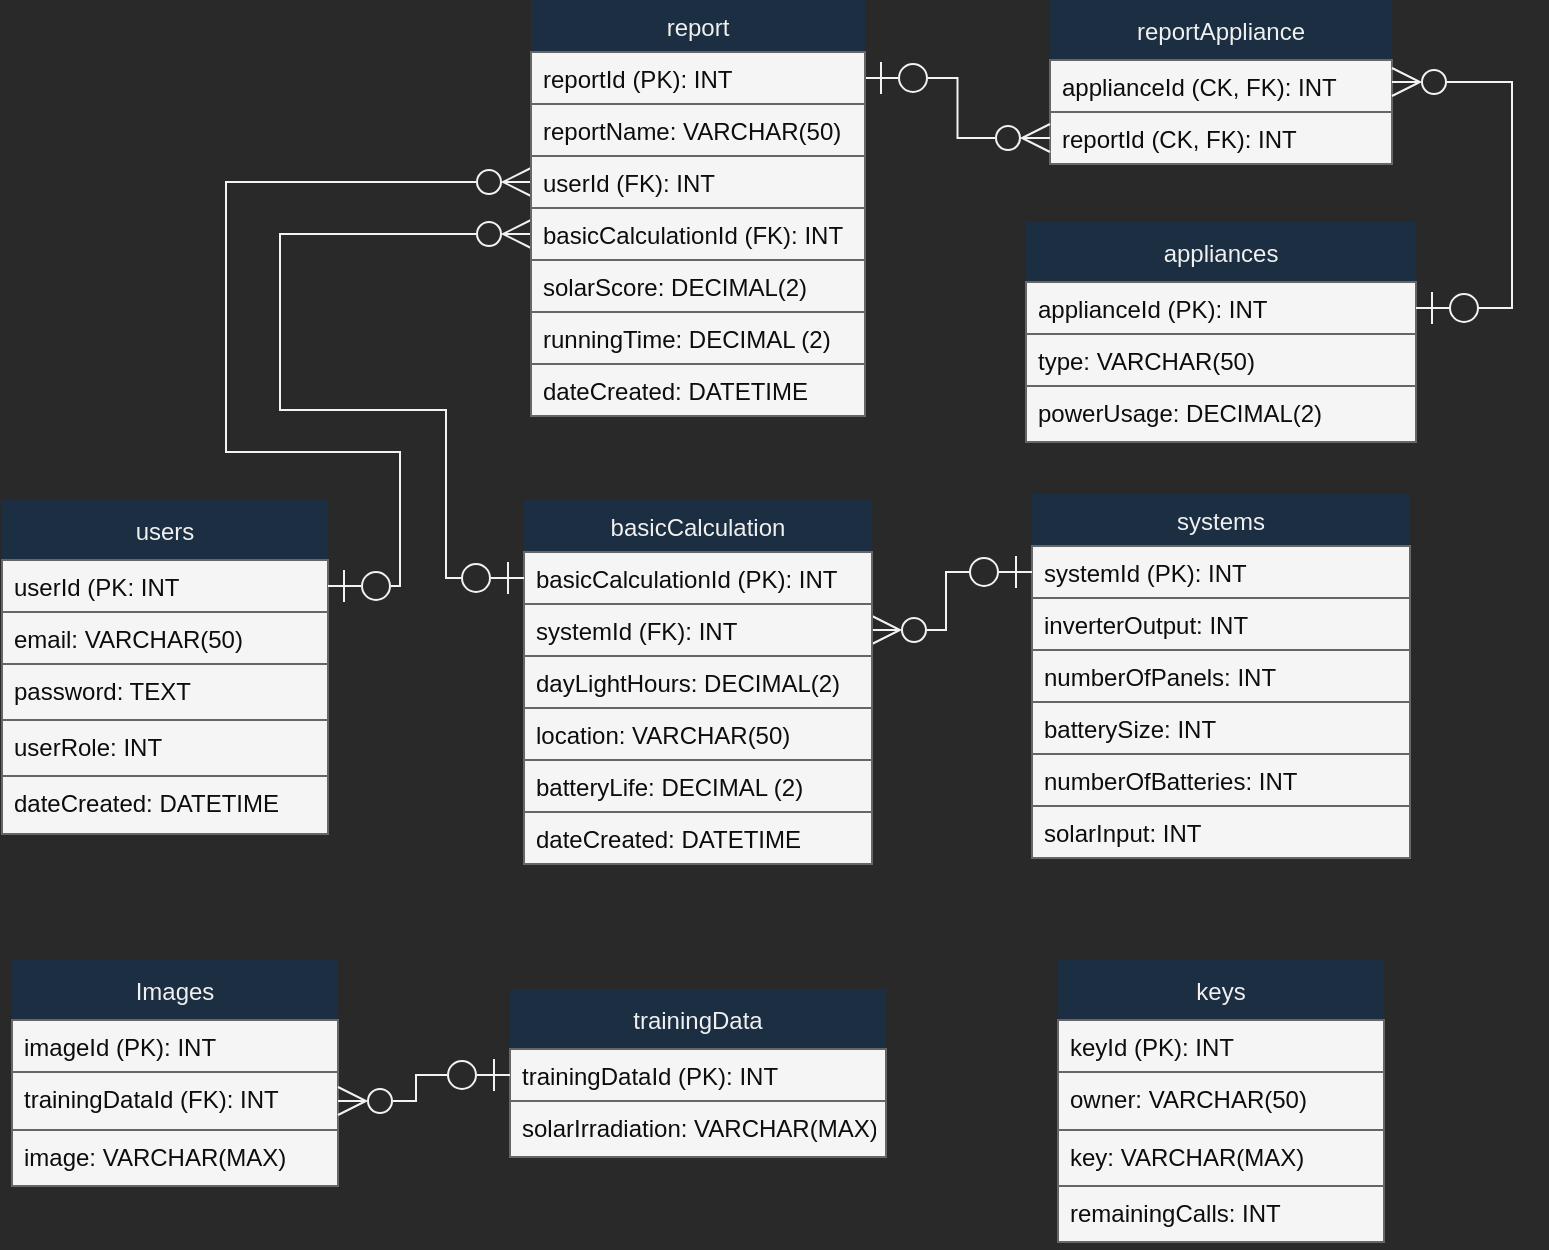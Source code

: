 <mxfile>
    <diagram id="t39LJJXt5e7Rwhi7-xqu" name="Page-1">
        <mxGraphModel dx="1097" dy="792" grid="0" gridSize="10" guides="1" tooltips="1" connect="1" arrows="1" fold="1" page="1" pageScale="1" pageWidth="850" pageHeight="1100" background="#292929" math="0" shadow="0">
            <root>
                <mxCell id="0"/>
                <mxCell id="1" parent="0"/>
                <object label="users" userRole="int" id="2">
                    <mxCell style="swimlane;fontStyle=0;childLayout=stackLayout;horizontal=1;startSize=30;fillColor=#1B2E42;horizontalStack=0;resizeParent=1;resizeParentMax=0;resizeLast=0;collapsible=1;marginBottom=0;gradientColor=none;strokeColor=none;rounded=0;fontColor=#F0F0F0;" parent="1" vertex="1">
                        <mxGeometry x="37" y="276" width="163" height="167" as="geometry">
                            <mxRectangle x="118" y="364" width="64" height="30" as="alternateBounds"/>
                        </mxGeometry>
                    </mxCell>
                </object>
                <mxCell id="3" value="userId (PK: INT" style="text;strokeColor=#666666;fillColor=#f5f5f5;align=left;verticalAlign=top;spacingLeft=4;spacingRight=4;overflow=hidden;rotatable=0;points=[[0,0.5],[1,0.5]];portConstraint=eastwest;gradientColor=none;fontColor=#0d0d0d;rounded=0;" parent="2" vertex="1">
                    <mxGeometry y="30" width="163" height="26" as="geometry"/>
                </mxCell>
                <mxCell id="4" value="email: VARCHAR(50)" style="text;strokeColor=#666666;fillColor=#f5f5f5;align=left;verticalAlign=top;spacingLeft=4;spacingRight=4;overflow=hidden;rotatable=0;points=[[0,0.5],[1,0.5]];portConstraint=eastwest;gradientColor=none;fontColor=#0d0d0d;rounded=0;" parent="2" vertex="1">
                    <mxGeometry y="56" width="163" height="26" as="geometry"/>
                </mxCell>
                <mxCell id="5" value="password: TEXT" style="text;strokeColor=#666666;fillColor=#f5f5f5;align=left;verticalAlign=top;spacingLeft=4;spacingRight=4;overflow=hidden;rotatable=0;points=[[0,0.5],[1,0.5]];portConstraint=eastwest;gradientColor=none;fontColor=#0d0d0d;rounded=0;" parent="2" vertex="1">
                    <mxGeometry y="82" width="163" height="28" as="geometry"/>
                </mxCell>
                <mxCell id="69" value="userRole: INT" style="text;strokeColor=#666666;fillColor=#f5f5f5;align=left;verticalAlign=top;spacingLeft=4;spacingRight=4;overflow=hidden;rotatable=0;points=[[0,0.5],[1,0.5]];portConstraint=eastwest;gradientColor=none;fontColor=#0d0d0d;rounded=0;" parent="2" vertex="1">
                    <mxGeometry y="110" width="163" height="28" as="geometry"/>
                </mxCell>
                <mxCell id="6" value="dateCreated: DATETIME" style="text;strokeColor=#666666;fillColor=#f5f5f5;align=left;verticalAlign=top;spacingLeft=4;spacingRight=4;overflow=hidden;rotatable=0;points=[[0,0.5],[1,0.5]];portConstraint=eastwest;gradientColor=none;fontColor=#0d0d0d;rounded=0;" parent="2" vertex="1">
                    <mxGeometry y="138" width="163" height="29" as="geometry"/>
                </mxCell>
                <mxCell id="7" value="systems" style="swimlane;fontStyle=0;childLayout=stackLayout;horizontal=1;startSize=26;fillColor=#1B2E42;horizontalStack=0;resizeParent=1;resizeParentMax=0;resizeLast=0;collapsible=1;marginBottom=0;gradientColor=none;strokeColor=none;rounded=0;fontColor=#F0F0F0;" parent="1" vertex="1">
                    <mxGeometry x="552" y="273" width="189" height="182" as="geometry"/>
                </mxCell>
                <mxCell id="8" value="systemId (PK): INT" style="text;strokeColor=#666666;fillColor=#f5f5f5;align=left;verticalAlign=top;spacingLeft=4;spacingRight=4;overflow=hidden;rotatable=0;points=[[0,0.5],[1,0.5]];portConstraint=eastwest;gradientColor=none;fontColor=#0d0d0d;rounded=0;" parent="7" vertex="1">
                    <mxGeometry y="26" width="189" height="26" as="geometry"/>
                </mxCell>
                <mxCell id="10" value="inverterOutput: INT" style="text;strokeColor=#666666;fillColor=#f5f5f5;align=left;verticalAlign=top;spacingLeft=4;spacingRight=4;overflow=hidden;rotatable=0;points=[[0,0.5],[1,0.5]];portConstraint=eastwest;gradientColor=none;fontColor=#0d0d0d;rounded=0;" parent="7" vertex="1">
                    <mxGeometry y="52" width="189" height="26" as="geometry"/>
                </mxCell>
                <mxCell id="11" value="numberOfPanels: INT" style="text;strokeColor=#666666;fillColor=#f5f5f5;align=left;verticalAlign=top;spacingLeft=4;spacingRight=4;overflow=hidden;rotatable=0;points=[[0,0.5],[1,0.5]];portConstraint=eastwest;gradientColor=none;fontColor=#0d0d0d;rounded=0;" parent="7" vertex="1">
                    <mxGeometry y="78" width="189" height="26" as="geometry"/>
                </mxCell>
                <mxCell id="54" value="batterySize: INT" style="text;strokeColor=#666666;fillColor=#f5f5f5;align=left;verticalAlign=top;spacingLeft=4;spacingRight=4;overflow=hidden;rotatable=0;points=[[0,0.5],[1,0.5]];portConstraint=eastwest;gradientColor=none;fontColor=#0d0d0d;rounded=0;" parent="7" vertex="1">
                    <mxGeometry y="104" width="189" height="26" as="geometry"/>
                </mxCell>
                <mxCell id="77" value="numberOfBatteries: INT" style="text;strokeColor=#666666;fillColor=#f5f5f5;align=left;verticalAlign=top;spacingLeft=4;spacingRight=4;overflow=hidden;rotatable=0;points=[[0,0.5],[1,0.5]];portConstraint=eastwest;gradientColor=none;fontColor=#0d0d0d;rounded=0;" parent="7" vertex="1">
                    <mxGeometry y="130" width="189" height="26" as="geometry"/>
                </mxCell>
                <mxCell id="13" value="solarInput: INT" style="text;strokeColor=#666666;fillColor=#f5f5f5;align=left;verticalAlign=top;spacingLeft=4;spacingRight=4;overflow=hidden;rotatable=0;points=[[0,0.5],[1,0.5]];portConstraint=eastwest;gradientColor=none;fontColor=#0d0d0d;rounded=0;" parent="7" vertex="1">
                    <mxGeometry y="156" width="189" height="26" as="geometry"/>
                </mxCell>
                <mxCell id="28" value="1" style="endArrow=ERzeroToMany;html=1;endSize=12;startArrow=ERzeroToOne;startSize=14;startFill=0;edgeStyle=orthogonalEdgeStyle;align=left;verticalAlign=bottom;entryX=0;entryY=0.5;entryDx=0;entryDy=0;fillColor=#f5f5f5;gradientColor=#b3b3b3;strokeColor=#f2f2f2;fontColor=#f5f4f4;labelBackgroundColor=none;rounded=0;endFill=0;metaEdit=0;exitX=1;exitY=0.5;exitDx=0;exitDy=0;" parent="1" source="3" target="18" edge="1">
                    <mxGeometry x="-1" y="-19" relative="1" as="geometry">
                        <mxPoint x="248" y="380" as="sourcePoint"/>
                        <mxPoint x="408" y="380" as="targetPoint"/>
                        <mxPoint x="-17" y="-11" as="offset"/>
                        <Array as="points">
                            <mxPoint x="236" y="319"/>
                            <mxPoint x="236" y="252"/>
                            <mxPoint x="149" y="252"/>
                            <mxPoint x="149" y="117"/>
                        </Array>
                    </mxGeometry>
                </mxCell>
                <mxCell id="30" value="1" style="endArrow=ERzeroToMany;html=1;endSize=12;startArrow=ERzeroToOne;startSize=14;startFill=0;edgeStyle=orthogonalEdgeStyle;align=left;verticalAlign=bottom;fillColor=#f5f5f5;gradientColor=#b3b3b3;strokeColor=#f2f2f2;fontColor=#f5f4f4;labelBackgroundColor=none;rounded=0;endFill=0;metaEdit=0;entryX=1;entryY=0.5;entryDx=0;entryDy=0;exitX=0;exitY=0.5;exitDx=0;exitDy=0;" parent="1" source="8" target="52" edge="1">
                    <mxGeometry x="-1" y="30" relative="1" as="geometry">
                        <mxPoint x="268" y="417.0" as="sourcePoint"/>
                        <mxPoint x="378" y="265" as="targetPoint"/>
                        <mxPoint x="6" y="-1" as="offset"/>
                        <Array as="points">
                            <mxPoint x="509" y="312"/>
                            <mxPoint x="509" y="341"/>
                        </Array>
                    </mxGeometry>
                </mxCell>
                <object label="appliances" userRole="int" id="31">
                    <mxCell style="swimlane;fontStyle=0;childLayout=stackLayout;horizontal=1;startSize=30;fillColor=#1B2E42;horizontalStack=0;resizeParent=1;resizeParentMax=0;resizeLast=0;collapsible=1;marginBottom=0;gradientColor=none;strokeColor=none;rounded=0;fontColor=#F0F0F0;" parent="1" vertex="1">
                        <mxGeometry x="549" y="137" width="195" height="110" as="geometry">
                            <mxRectangle x="118" y="364" width="64" height="30" as="alternateBounds"/>
                        </mxGeometry>
                    </mxCell>
                </object>
                <mxCell id="32" value="applianceId (PK): INT" style="text;strokeColor=#666666;fillColor=#f5f5f5;align=left;verticalAlign=top;spacingLeft=4;spacingRight=4;overflow=hidden;rotatable=0;points=[[0,0.5],[1,0.5]];portConstraint=eastwest;gradientColor=none;fontColor=#0d0d0d;rounded=0;" parent="31" vertex="1">
                    <mxGeometry y="30" width="195" height="26" as="geometry"/>
                </mxCell>
                <mxCell id="33" value="type: VARCHAR(50)" style="text;strokeColor=#666666;fillColor=#f5f5f5;align=left;verticalAlign=top;spacingLeft=4;spacingRight=4;overflow=hidden;rotatable=0;points=[[0,0.5],[1,0.5]];portConstraint=eastwest;gradientColor=none;fontColor=#0d0d0d;rounded=0;" parent="31" vertex="1">
                    <mxGeometry y="56" width="195" height="26" as="geometry"/>
                </mxCell>
                <mxCell id="34" value="powerUsage: DECIMAL(2)" style="text;strokeColor=#666666;fillColor=#f5f5f5;align=left;verticalAlign=top;spacingLeft=4;spacingRight=4;overflow=hidden;rotatable=0;points=[[0,0.5],[1,0.5]];portConstraint=eastwest;gradientColor=none;fontColor=#0d0d0d;rounded=0;" parent="31" vertex="1">
                    <mxGeometry y="82" width="195" height="28" as="geometry"/>
                </mxCell>
                <object label="reportAppliance" userRole="int" id="36">
                    <mxCell style="swimlane;fontStyle=0;childLayout=stackLayout;horizontal=1;startSize=30;fillColor=#1B2E42;horizontalStack=0;resizeParent=1;resizeParentMax=0;resizeLast=0;collapsible=1;marginBottom=0;gradientColor=none;strokeColor=none;rounded=0;fontColor=#F0F0F0;" parent="1" vertex="1">
                        <mxGeometry x="561" y="26" width="171" height="82" as="geometry">
                            <mxRectangle x="118" y="364" width="64" height="30" as="alternateBounds"/>
                        </mxGeometry>
                    </mxCell>
                </object>
                <mxCell id="37" value="applianceId (CK, FK): INT" style="text;strokeColor=#666666;fillColor=#f5f5f5;align=left;verticalAlign=top;spacingLeft=4;spacingRight=4;overflow=hidden;rotatable=0;points=[[0,0.5],[1,0.5]];portConstraint=eastwest;gradientColor=none;fontColor=#0d0d0d;rounded=0;" parent="36" vertex="1">
                    <mxGeometry y="30" width="171" height="26" as="geometry"/>
                </mxCell>
                <mxCell id="38" value="reportId (CK, FK): INT" style="text;strokeColor=#666666;fillColor=#f5f5f5;align=left;verticalAlign=top;spacingLeft=4;spacingRight=4;overflow=hidden;rotatable=0;points=[[0,0.5],[1,0.5]];portConstraint=eastwest;gradientColor=none;fontColor=#0d0d0d;rounded=0;" parent="36" vertex="1">
                    <mxGeometry y="56" width="171" height="26" as="geometry"/>
                </mxCell>
                <mxCell id="40" value="" style="endArrow=ERzeroToMany;html=1;endSize=12;startArrow=ERzeroToOne;startSize=14;startFill=0;edgeStyle=orthogonalEdgeStyle;align=left;verticalAlign=bottom;fillColor=#f5f5f5;gradientColor=#b3b3b3;strokeColor=#f2f2f2;fontColor=#f5f4f4;labelBackgroundColor=none;rounded=0;endFill=0;metaEdit=0;entryX=0;entryY=0.5;entryDx=0;entryDy=0;exitX=1;exitY=0.5;exitDx=0;exitDy=0;" parent="1" source="17" target="38" edge="1">
                    <mxGeometry x="-1" y="30" relative="1" as="geometry">
                        <mxPoint x="605" y="243" as="sourcePoint"/>
                        <mxPoint x="631" y="170.999" as="targetPoint"/>
                        <mxPoint x="6" y="-1" as="offset"/>
                    </mxGeometry>
                </mxCell>
                <mxCell id="41" value="" style="endArrow=ERzeroToMany;html=1;endSize=12;startArrow=ERzeroToOne;startSize=14;startFill=0;edgeStyle=orthogonalEdgeStyle;align=left;verticalAlign=bottom;fillColor=#f5f5f5;gradientColor=#b3b3b3;strokeColor=#f2f2f2;fontColor=#f5f4f4;labelBackgroundColor=none;rounded=0;endFill=0;metaEdit=0;entryX=1;entryY=0.5;entryDx=0;entryDy=0;exitX=1;exitY=0.5;exitDx=0;exitDy=0;" parent="1" source="32" target="36" edge="1">
                    <mxGeometry x="-1" y="30" relative="1" as="geometry">
                        <mxPoint x="788" y="207" as="sourcePoint"/>
                        <mxPoint x="866" y="166.999" as="targetPoint"/>
                        <mxPoint x="6" y="-1" as="offset"/>
                        <Array as="points">
                            <mxPoint x="792" y="180"/>
                            <mxPoint x="792" y="67"/>
                        </Array>
                    </mxGeometry>
                </mxCell>
                <mxCell id="42" value="basicCalculation" style="swimlane;fontStyle=0;childLayout=stackLayout;horizontal=1;startSize=26;fillColor=#1B2E42;horizontalStack=0;resizeParent=1;resizeParentMax=0;resizeLast=0;collapsible=1;marginBottom=0;gradientColor=none;strokeColor=none;rounded=0;fontColor=#F0F0F0;" parent="1" vertex="1">
                    <mxGeometry x="298" y="276" width="174" height="182" as="geometry"/>
                </mxCell>
                <mxCell id="43" value="basicCalculationId (PK): INT" style="text;strokeColor=#666666;fillColor=#f5f5f5;align=left;verticalAlign=top;spacingLeft=4;spacingRight=4;overflow=hidden;rotatable=0;points=[[0,0.5],[1,0.5]];portConstraint=eastwest;gradientColor=none;fontColor=#0d0d0d;rounded=0;" parent="42" vertex="1">
                    <mxGeometry y="26" width="174" height="26" as="geometry"/>
                </mxCell>
                <mxCell id="52" value="systemId (FK): INT" style="text;strokeColor=#666666;fillColor=#f5f5f5;align=left;verticalAlign=top;spacingLeft=4;spacingRight=4;overflow=hidden;rotatable=0;points=[[0,0.5],[1,0.5]];portConstraint=eastwest;gradientColor=none;fontColor=#0d0d0d;rounded=0;" parent="42" vertex="1">
                    <mxGeometry y="52" width="174" height="26" as="geometry"/>
                </mxCell>
                <mxCell id="44" value="dayLightHours: DECIMAL(2)" style="text;strokeColor=#666666;fillColor=#f5f5f5;align=left;verticalAlign=top;spacingLeft=4;spacingRight=4;overflow=hidden;rotatable=0;points=[[0,0.5],[1,0.5]];portConstraint=eastwest;gradientColor=none;fontColor=#0d0d0d;rounded=0;" parent="42" vertex="1">
                    <mxGeometry y="78" width="174" height="26" as="geometry"/>
                </mxCell>
                <mxCell id="47" value="location: VARCHAR(50)" style="text;strokeColor=#666666;fillColor=#f5f5f5;align=left;verticalAlign=top;spacingLeft=4;spacingRight=4;overflow=hidden;rotatable=0;points=[[0,0.5],[1,0.5]];portConstraint=eastwest;gradientColor=none;fontColor=#0d0d0d;rounded=0;" parent="42" vertex="1">
                    <mxGeometry y="104" width="174" height="26" as="geometry"/>
                </mxCell>
                <mxCell id="50" value="batteryLife: DECIMAL (2)" style="text;strokeColor=#666666;fillColor=#f5f5f5;align=left;verticalAlign=top;spacingLeft=4;spacingRight=4;overflow=hidden;rotatable=0;points=[[0,0.5],[1,0.5]];portConstraint=eastwest;gradientColor=none;fontColor=#0d0d0d;rounded=0;" parent="42" vertex="1">
                    <mxGeometry y="130" width="174" height="26" as="geometry"/>
                </mxCell>
                <mxCell id="76" value="dateCreated: DATETIME" style="text;strokeColor=#666666;fillColor=#f5f5f5;align=left;verticalAlign=top;spacingLeft=4;spacingRight=4;overflow=hidden;rotatable=0;points=[[0,0.5],[1,0.5]];portConstraint=eastwest;gradientColor=none;fontColor=#0d0d0d;rounded=0;" parent="42" vertex="1">
                    <mxGeometry y="156" width="174" height="26" as="geometry"/>
                </mxCell>
                <mxCell id="53" value="1" style="endArrow=ERzeroToMany;html=1;endSize=12;startArrow=ERzeroToOne;startSize=14;startFill=0;edgeStyle=orthogonalEdgeStyle;align=left;verticalAlign=bottom;fillColor=#f5f5f5;gradientColor=#b3b3b3;strokeColor=#f2f2f2;fontColor=#f5f4f4;labelBackgroundColor=none;rounded=0;endFill=0;metaEdit=0;entryX=0;entryY=0.5;entryDx=0;entryDy=0;exitX=0;exitY=0.5;exitDx=0;exitDy=0;" parent="1" source="43" target="19" edge="1">
                    <mxGeometry x="-1" y="30" relative="1" as="geometry">
                        <mxPoint x="380" y="372" as="sourcePoint"/>
                        <mxPoint x="260" y="486" as="targetPoint"/>
                        <mxPoint x="6" y="-1" as="offset"/>
                        <Array as="points">
                            <mxPoint x="259" y="315"/>
                            <mxPoint x="259" y="231"/>
                            <mxPoint x="176" y="231"/>
                            <mxPoint x="176" y="143"/>
                        </Array>
                    </mxGeometry>
                </mxCell>
                <object label="Images" userRole="int" id="55">
                    <mxCell style="swimlane;fontStyle=0;childLayout=stackLayout;horizontal=1;startSize=30;fillColor=#1B2E42;horizontalStack=0;resizeParent=1;resizeParentMax=0;resizeLast=0;collapsible=1;marginBottom=0;gradientColor=none;strokeColor=none;rounded=0;fontColor=#F0F0F0;" parent="1" vertex="1">
                        <mxGeometry x="42" y="506" width="163" height="113" as="geometry">
                            <mxRectangle x="118" y="364" width="64" height="30" as="alternateBounds"/>
                        </mxGeometry>
                    </mxCell>
                </object>
                <mxCell id="56" value="imageId (PK): INT" style="text;strokeColor=#666666;fillColor=#f5f5f5;align=left;verticalAlign=top;spacingLeft=4;spacingRight=4;overflow=hidden;rotatable=0;points=[[0,0.5],[1,0.5]];portConstraint=eastwest;gradientColor=none;fontColor=#0d0d0d;rounded=0;" parent="55" vertex="1">
                    <mxGeometry y="30" width="163" height="26" as="geometry"/>
                </mxCell>
                <mxCell id="57" value="trainingDataId (FK): INT" style="text;strokeColor=#666666;fillColor=#f5f5f5;align=left;verticalAlign=top;spacingLeft=4;spacingRight=4;overflow=hidden;rotatable=0;points=[[0,0.5],[1,0.5]];portConstraint=eastwest;gradientColor=none;fontColor=#0d0d0d;rounded=0;" parent="55" vertex="1">
                    <mxGeometry y="56" width="163" height="29" as="geometry"/>
                </mxCell>
                <mxCell id="58" value="image: VARCHAR(MAX)" style="text;strokeColor=#666666;fillColor=#f5f5f5;align=left;verticalAlign=top;spacingLeft=4;spacingRight=4;overflow=hidden;rotatable=0;points=[[0,0.5],[1,0.5]];portConstraint=eastwest;gradientColor=none;fontColor=#0d0d0d;rounded=0;" parent="55" vertex="1">
                    <mxGeometry y="85" width="163" height="28" as="geometry"/>
                </mxCell>
                <object label="keys" userRole="int" id="59">
                    <mxCell style="swimlane;fontStyle=0;childLayout=stackLayout;horizontal=1;startSize=30;fillColor=#1B2E42;horizontalStack=0;resizeParent=1;resizeParentMax=0;resizeLast=0;collapsible=1;marginBottom=0;gradientColor=none;strokeColor=none;rounded=0;fontColor=#F0F0F0;" parent="1" vertex="1">
                        <mxGeometry x="565" y="506" width="163" height="141" as="geometry">
                            <mxRectangle x="118" y="364" width="64" height="30" as="alternateBounds"/>
                        </mxGeometry>
                    </mxCell>
                </object>
                <mxCell id="60" value="keyId (PK): INT" style="text;strokeColor=#666666;fillColor=#f5f5f5;align=left;verticalAlign=top;spacingLeft=4;spacingRight=4;overflow=hidden;rotatable=0;points=[[0,0.5],[1,0.5]];portConstraint=eastwest;gradientColor=none;fontColor=#0d0d0d;rounded=0;" parent="59" vertex="1">
                    <mxGeometry y="30" width="163" height="26" as="geometry"/>
                </mxCell>
                <mxCell id="61" value="owner: VARCHAR(50)" style="text;strokeColor=#666666;fillColor=#f5f5f5;align=left;verticalAlign=top;spacingLeft=4;spacingRight=4;overflow=hidden;rotatable=0;points=[[0,0.5],[1,0.5]];portConstraint=eastwest;gradientColor=none;fontColor=#0d0d0d;rounded=0;" parent="59" vertex="1">
                    <mxGeometry y="56" width="163" height="29" as="geometry"/>
                </mxCell>
                <mxCell id="62" value="key: VARCHAR(MAX)" style="text;strokeColor=#666666;fillColor=#f5f5f5;align=left;verticalAlign=top;spacingLeft=4;spacingRight=4;overflow=hidden;rotatable=0;points=[[0,0.5],[1,0.5]];portConstraint=eastwest;gradientColor=none;fontColor=#0d0d0d;rounded=0;" parent="59" vertex="1">
                    <mxGeometry y="85" width="163" height="28" as="geometry"/>
                </mxCell>
                <mxCell id="86" value="remainingCalls: INT" style="text;strokeColor=#666666;fillColor=#f5f5f5;align=left;verticalAlign=top;spacingLeft=4;spacingRight=4;overflow=hidden;rotatable=0;points=[[0,0.5],[1,0.5]];portConstraint=eastwest;gradientColor=none;fontColor=#0d0d0d;rounded=0;" vertex="1" parent="59">
                    <mxGeometry y="113" width="163" height="28" as="geometry"/>
                </mxCell>
                <object label="trainingData" userRole="int" id="82">
                    <mxCell style="swimlane;fontStyle=0;childLayout=stackLayout;horizontal=1;startSize=30;fillColor=#1B2E42;horizontalStack=0;resizeParent=1;resizeParentMax=0;resizeLast=0;collapsible=1;marginBottom=0;gradientColor=none;strokeColor=none;rounded=0;fontColor=#F0F0F0;" parent="1" vertex="1">
                        <mxGeometry x="291" y="520.5" width="188" height="84" as="geometry">
                            <mxRectangle x="118" y="364" width="64" height="30" as="alternateBounds"/>
                        </mxGeometry>
                    </mxCell>
                </object>
                <mxCell id="83" value="trainingDataId (PK): INT" style="text;strokeColor=#666666;fillColor=#f5f5f5;align=left;verticalAlign=top;spacingLeft=4;spacingRight=4;overflow=hidden;rotatable=0;points=[[0,0.5],[1,0.5]];portConstraint=eastwest;gradientColor=none;fontColor=#0d0d0d;rounded=0;" parent="82" vertex="1">
                    <mxGeometry y="30" width="188" height="26" as="geometry"/>
                </mxCell>
                <mxCell id="85" value="solarIrradiation: VARCHAR(MAX)" style="text;strokeColor=#666666;fillColor=#f5f5f5;align=left;verticalAlign=top;spacingLeft=4;spacingRight=4;overflow=hidden;rotatable=0;points=[[0,0.5],[1,0.5]];portConstraint=eastwest;gradientColor=none;fontColor=#0d0d0d;rounded=0;" parent="82" vertex="1">
                    <mxGeometry y="56" width="188" height="28" as="geometry"/>
                </mxCell>
                <mxCell id="87" value="" style="group" vertex="1" connectable="0" parent="1">
                    <mxGeometry x="301.5" y="26" width="167.5" height="208" as="geometry"/>
                </mxCell>
                <mxCell id="16" value="report" style="swimlane;fontStyle=0;childLayout=stackLayout;horizontal=1;startSize=26;fillColor=#1B2E42;horizontalStack=0;resizeParent=1;resizeParentMax=0;resizeLast=0;collapsible=1;marginBottom=0;gradientColor=none;strokeColor=none;rounded=0;fontColor=#F0F0F0;" parent="87" vertex="1">
                    <mxGeometry width="167" height="208" as="geometry"/>
                </mxCell>
                <mxCell id="17" value="reportId (PK): INT" style="text;strokeColor=#666666;fillColor=#f5f5f5;align=left;verticalAlign=top;spacingLeft=4;spacingRight=4;overflow=hidden;rotatable=0;points=[[0,0.5],[1,0.5]];portConstraint=eastwest;gradientColor=none;fontColor=#0d0d0d;rounded=0;" parent="16" vertex="1">
                    <mxGeometry y="26" width="167" height="26" as="geometry"/>
                </mxCell>
                <mxCell id="24" value="reportName: VARCHAR(50)" style="text;strokeColor=#666666;fillColor=#f5f5f5;align=left;verticalAlign=top;spacingLeft=4;spacingRight=4;overflow=hidden;rotatable=0;points=[[0,0.5],[1,0.5]];portConstraint=eastwest;gradientColor=none;fontColor=#0d0d0d;rounded=0;" parent="16" vertex="1">
                    <mxGeometry y="52" width="167" height="26" as="geometry"/>
                </mxCell>
                <mxCell id="18" value="userId (FK): INT" style="text;strokeColor=#666666;fillColor=#f5f5f5;align=left;verticalAlign=top;spacingLeft=4;spacingRight=4;overflow=hidden;rotatable=0;points=[[0,0.5],[1,0.5]];portConstraint=eastwest;gradientColor=none;fontColor=#0d0d0d;rounded=0;" parent="16" vertex="1">
                    <mxGeometry y="78" width="167" height="26" as="geometry"/>
                </mxCell>
                <mxCell id="19" value="basicCalculationId (FK): INT" style="text;strokeColor=#666666;fillColor=#f5f5f5;align=left;verticalAlign=top;spacingLeft=4;spacingRight=4;overflow=hidden;rotatable=0;points=[[0,0.5],[1,0.5]];portConstraint=eastwest;gradientColor=none;fontColor=#0d0d0d;rounded=0;" parent="16" vertex="1">
                    <mxGeometry y="104" width="167" height="26" as="geometry"/>
                </mxCell>
                <mxCell id="20" value="solarScore: DECIMAL(2)" style="text;strokeColor=#666666;fillColor=#f5f5f5;align=left;verticalAlign=top;spacingLeft=4;spacingRight=4;overflow=hidden;rotatable=0;points=[[0,0.5],[1,0.5]];portConstraint=eastwest;gradientColor=none;fontColor=#0d0d0d;rounded=0;" parent="16" vertex="1">
                    <mxGeometry y="130" width="167" height="26" as="geometry"/>
                </mxCell>
                <mxCell id="88" value="runningTime: DECIMAL (2)" style="text;strokeColor=#666666;fillColor=#f5f5f5;align=left;verticalAlign=top;spacingLeft=4;spacingRight=4;overflow=hidden;rotatable=0;points=[[0,0.5],[1,0.5]];portConstraint=eastwest;gradientColor=none;fontColor=#0d0d0d;rounded=0;" vertex="1" parent="16">
                    <mxGeometry y="156" width="167" height="26" as="geometry"/>
                </mxCell>
                <mxCell id="71" value="dateCreated: DATETIME" style="text;strokeColor=#666666;fillColor=#f5f5f5;align=left;verticalAlign=top;spacingLeft=4;spacingRight=4;overflow=hidden;rotatable=0;points=[[0,0.5],[1,0.5]];portConstraint=eastwest;gradientColor=none;fontColor=#0d0d0d;rounded=0;" parent="16" vertex="1">
                    <mxGeometry y="182" width="167" height="26" as="geometry"/>
                </mxCell>
                <mxCell id="90" value="" style="endArrow=ERzeroToMany;html=1;endSize=12;startArrow=ERzeroToOne;startSize=14;startFill=0;edgeStyle=orthogonalEdgeStyle;align=left;verticalAlign=bottom;fillColor=#f5f5f5;gradientColor=#b3b3b3;strokeColor=#f2f2f2;fontColor=#f5f4f4;labelBackgroundColor=none;rounded=0;endFill=0;metaEdit=0;entryX=1;entryY=0.5;entryDx=0;entryDy=0;exitX=0;exitY=0.5;exitDx=0;exitDy=0;" edge="1" parent="1" source="83" target="57">
                    <mxGeometry x="0.212" y="33" relative="1" as="geometry">
                        <mxPoint x="287" y="562" as="sourcePoint"/>
                        <mxPoint x="207" y="591" as="targetPoint"/>
                        <mxPoint x="24" y="-10" as="offset"/>
                        <Array as="points">
                            <mxPoint x="244" y="564"/>
                            <mxPoint x="244" y="577"/>
                        </Array>
                    </mxGeometry>
                </mxCell>
            </root>
        </mxGraphModel>
    </diagram>
</mxfile>